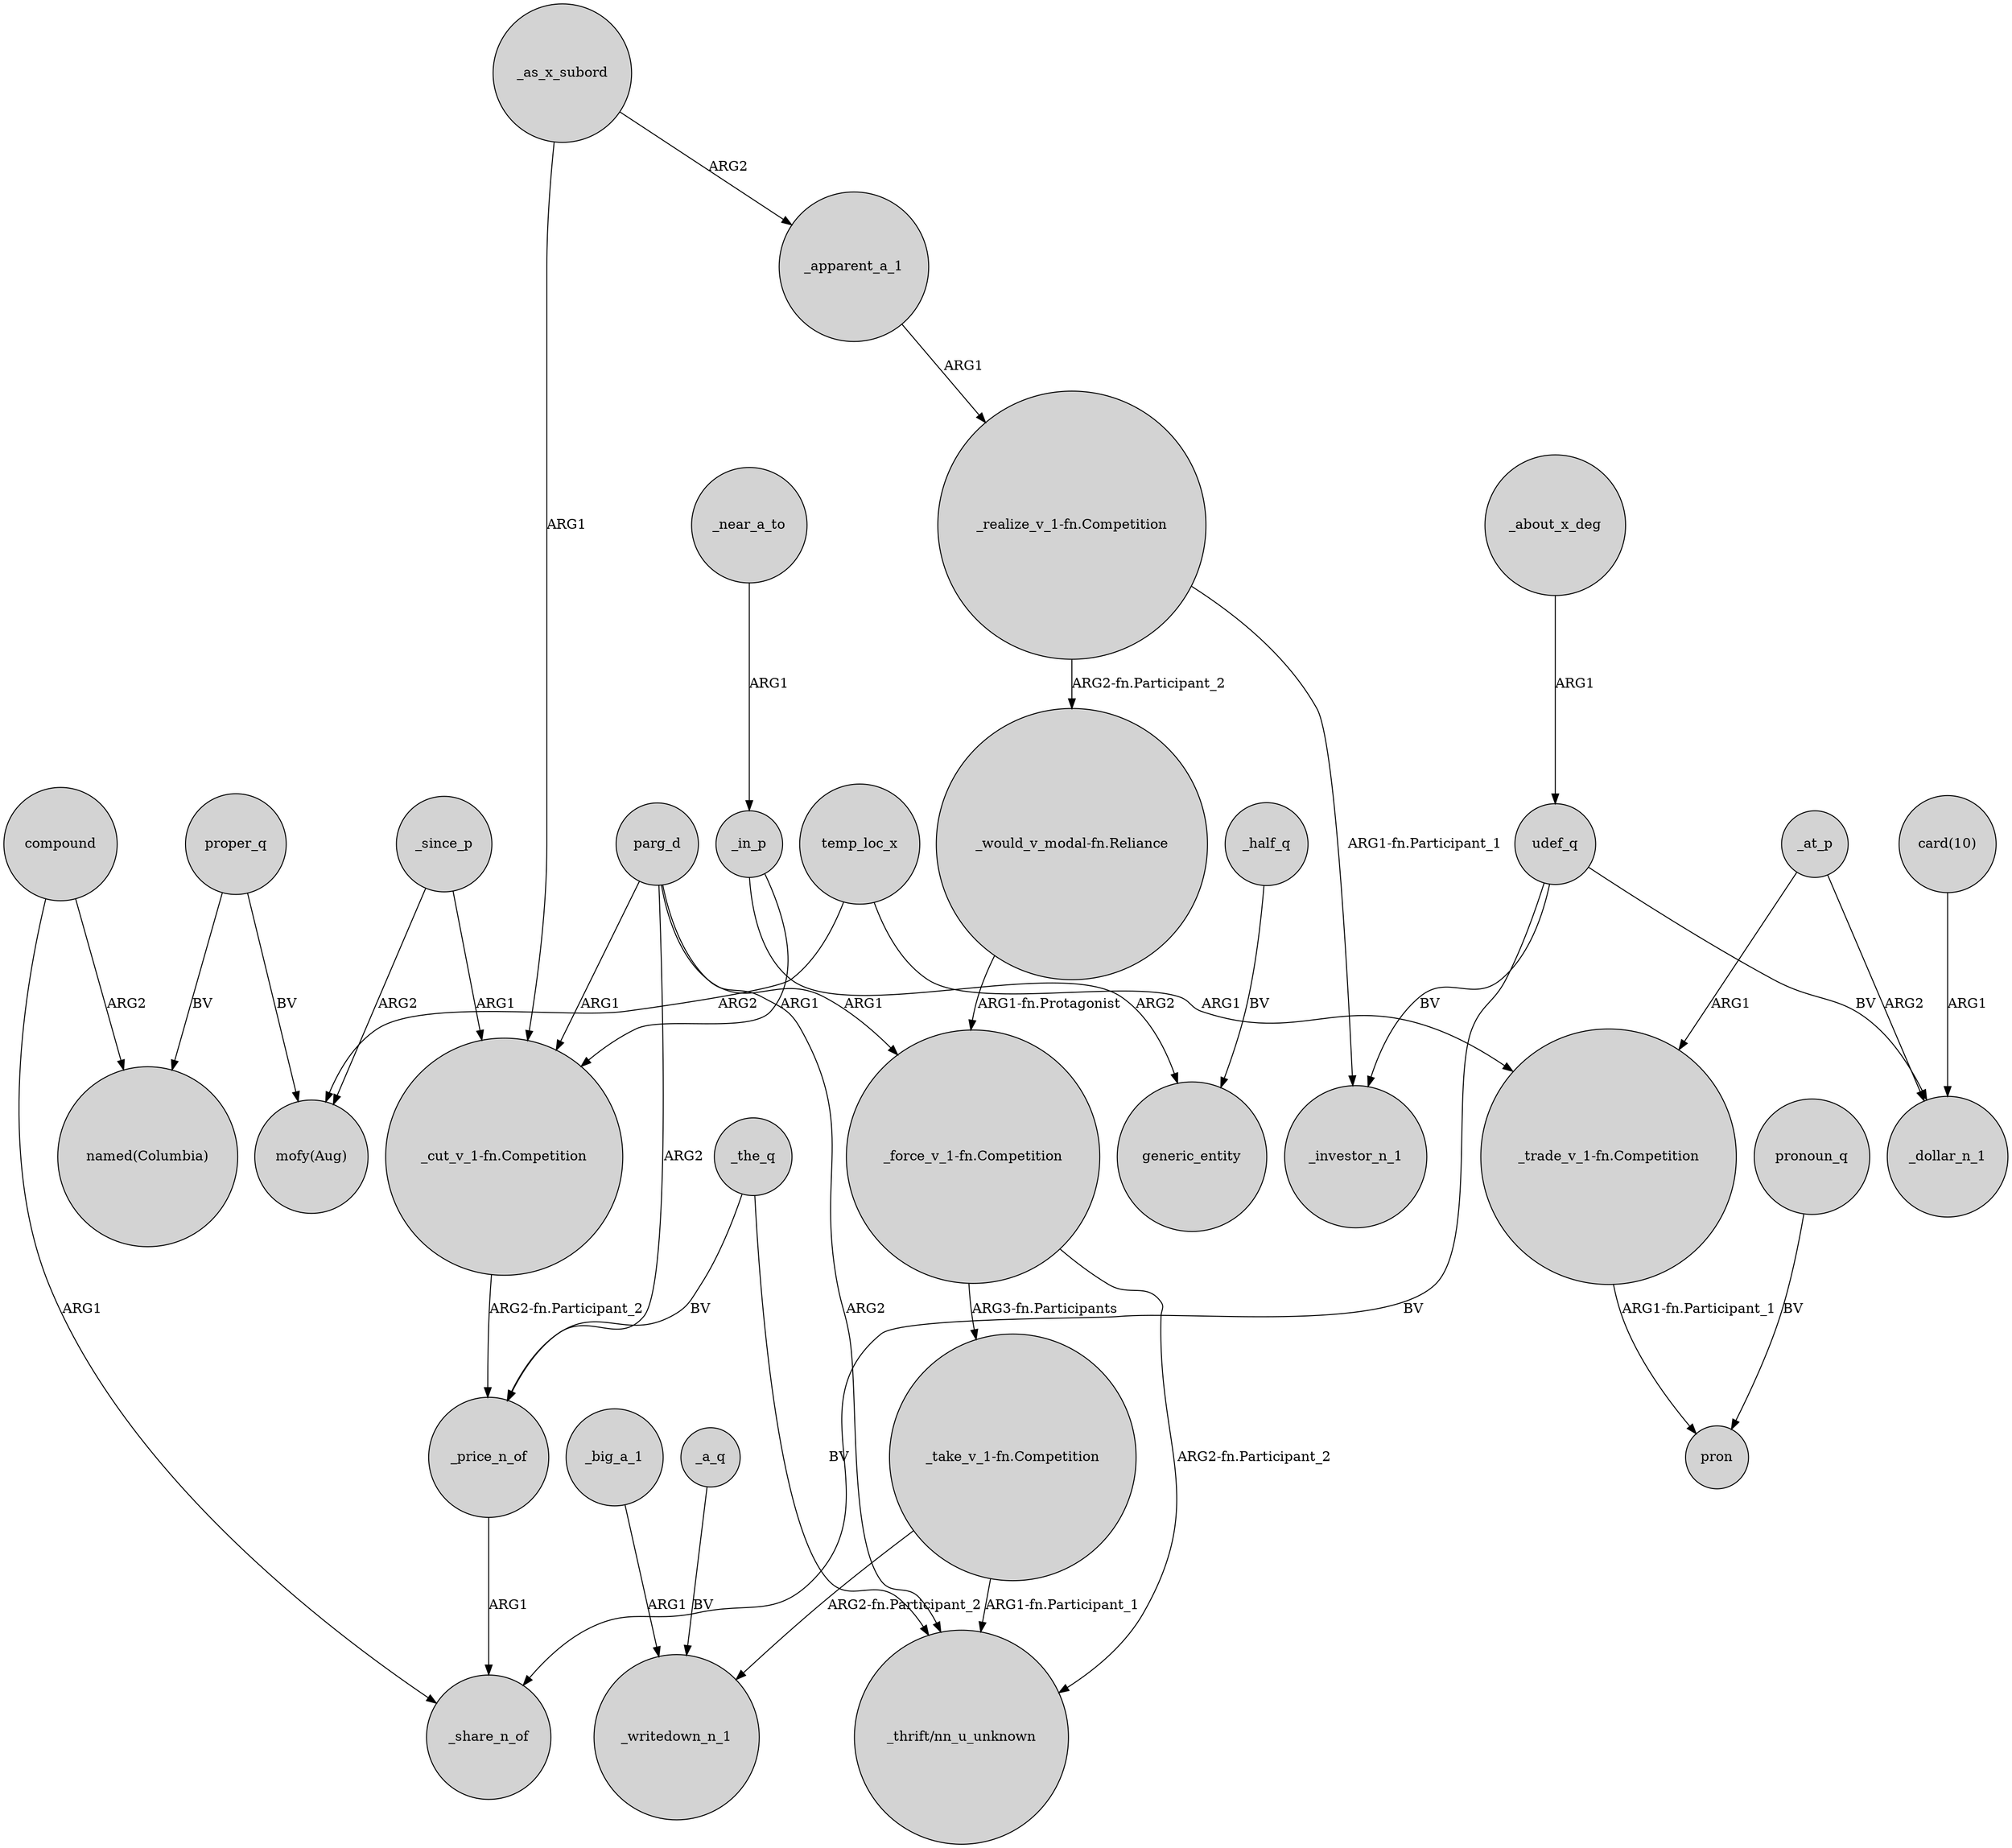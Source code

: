 digraph {
	node [shape=circle style=filled]
	"card(10)" -> _dollar_n_1 [label=ARG1]
	_since_p -> "_cut_v_1-fn.Competition" [label=ARG1]
	compound -> _share_n_of [label=ARG1]
	temp_loc_x -> "mofy(Aug)" [label=ARG2]
	_a_q -> _writedown_n_1 [label=BV]
	proper_q -> "mofy(Aug)" [label=BV]
	_as_x_subord -> _apparent_a_1 [label=ARG2]
	_apparent_a_1 -> "_realize_v_1-fn.Competition" [label=ARG1]
	compound -> "named(Columbia)" [label=ARG2]
	temp_loc_x -> "_trade_v_1-fn.Competition" [label=ARG1]
	_price_n_of -> _share_n_of [label=ARG1]
	_since_p -> "mofy(Aug)" [label=ARG2]
	_about_x_deg -> udef_q [label=ARG1]
	"_realize_v_1-fn.Competition" -> _investor_n_1 [label="ARG1-fn.Participant_1"]
	pronoun_q -> pron [label=BV]
	"_force_v_1-fn.Competition" -> "_take_v_1-fn.Competition" [label="ARG3-fn.Participants"]
	_big_a_1 -> _writedown_n_1 [label=ARG1]
	_the_q -> "_thrift/nn_u_unknown" [label=BV]
	_in_p -> generic_entity [label=ARG2]
	"_force_v_1-fn.Competition" -> "_thrift/nn_u_unknown" [label="ARG2-fn.Participant_2"]
	_at_p -> _dollar_n_1 [label=ARG2]
	parg_d -> "_cut_v_1-fn.Competition" [label=ARG1]
	_as_x_subord -> "_cut_v_1-fn.Competition" [label=ARG1]
	"_take_v_1-fn.Competition" -> _writedown_n_1 [label="ARG2-fn.Participant_2"]
	parg_d -> "_thrift/nn_u_unknown" [label=ARG2]
	udef_q -> _share_n_of [label=BV]
	_in_p -> "_cut_v_1-fn.Competition" [label=ARG1]
	udef_q -> _dollar_n_1 [label=BV]
	proper_q -> "named(Columbia)" [label=BV]
	"_would_v_modal-fn.Reliance" -> "_force_v_1-fn.Competition" [label="ARG1-fn.Protagonist"]
	_near_a_to -> _in_p [label=ARG1]
	_half_q -> generic_entity [label=BV]
	parg_d -> _price_n_of [label=ARG2]
	parg_d -> "_force_v_1-fn.Competition" [label=ARG1]
	_the_q -> _price_n_of [label=BV]
	udef_q -> _investor_n_1 [label=BV]
	_at_p -> "_trade_v_1-fn.Competition" [label=ARG1]
	"_cut_v_1-fn.Competition" -> _price_n_of [label="ARG2-fn.Participant_2"]
	"_realize_v_1-fn.Competition" -> "_would_v_modal-fn.Reliance" [label="ARG2-fn.Participant_2"]
	"_trade_v_1-fn.Competition" -> pron [label="ARG1-fn.Participant_1"]
	"_take_v_1-fn.Competition" -> "_thrift/nn_u_unknown" [label="ARG1-fn.Participant_1"]
}
